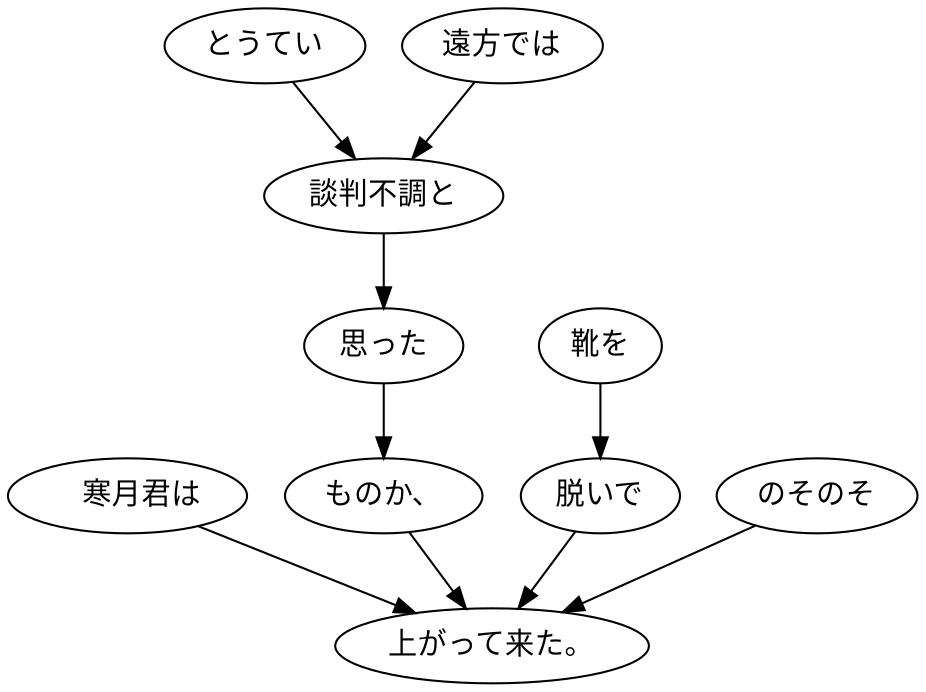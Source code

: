 digraph graph7431 {
	node0 [label="　寒月君は"];
	node1 [label="とうてい"];
	node2 [label="遠方では"];
	node3 [label="談判不調と"];
	node4 [label="思った"];
	node5 [label="ものか、"];
	node6 [label="靴を"];
	node7 [label="脱いで"];
	node8 [label="のそのそ"];
	node9 [label="上がって来た。"];
	node0 -> node9;
	node1 -> node3;
	node2 -> node3;
	node3 -> node4;
	node4 -> node5;
	node5 -> node9;
	node6 -> node7;
	node7 -> node9;
	node8 -> node9;
}
